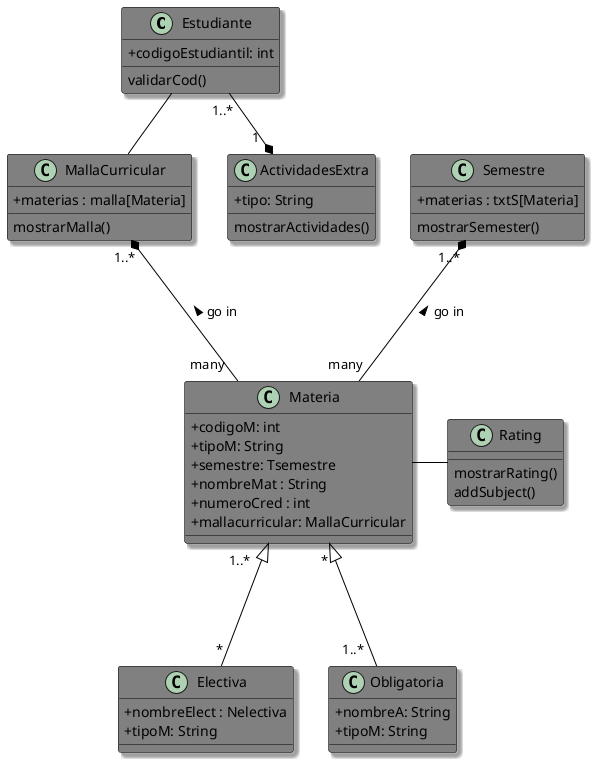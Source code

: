 @startuml "UML Project"

skinparam monochrome flase 
skinparam handwritten false 
skinparam shadowing true
skinparam StereotypeABackgroundColor true
skinparam classAttributeIconSize 0

skinparam class{
    
    BackgroundColor grey
    BorderColor Black
    ArrowColor Black
}


class Estudiante {
+ codigoEstudiantil: int 
validarCod()
}


class Materia {
+ codigoM: int 
+ tipoM: String  
+ semestre: Tsemestre
+ nombreMat : String
+ numeroCred : int
+ mallacurricular: MallaCurricular
}

Class MallaCurricular { 
+ materias : malla[Materia]
mostrarMalla()
}

Class Semestre {
+ materias : txtS[Materia]
mostrarSemester()
}


Class Electiva { 
+ nombreElect : Nelectiva
+ tipoM: String
}

Class Obligatoria {
+ nombreA: String 
+ tipoM: String
}

Class ActividadesExtra {
+ tipo: String
mostrarActividades()
}

Class Rating {
mostrarRating()
addSubject()
}



MallaCurricular "1..*" *---"many  " Materia :  < go in 
Semestre " 1..*" *--- "     many" Materia :  < go in 
Materia "  * " <|--- "  1..*  " Obligatoria
Materia "1..*    " <|--- "   *" Electiva
Estudiante "1..*" --* "1  " ActividadesExtra
Materia - Rating
Estudiante -- MallaCurricular



@enduml
